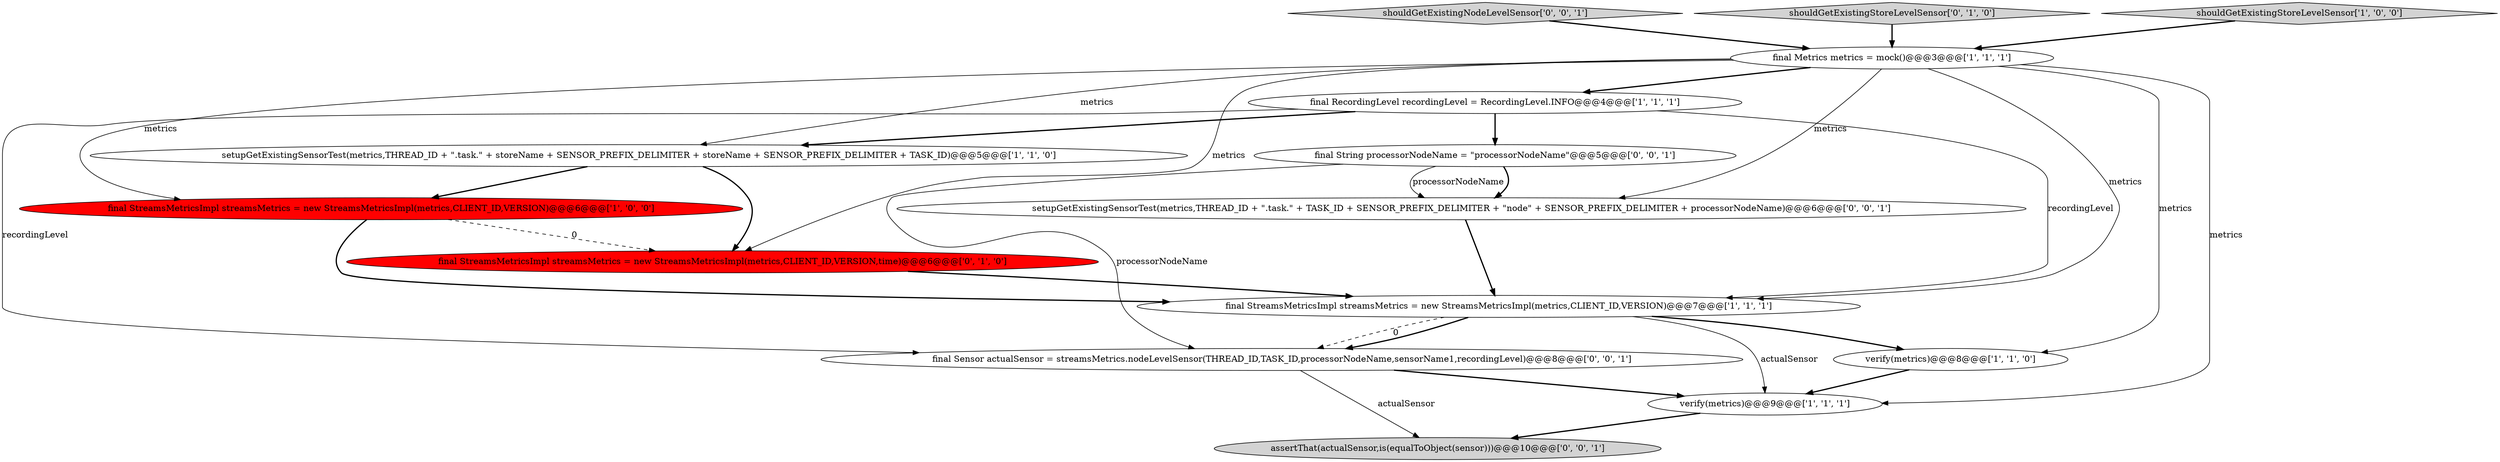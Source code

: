 digraph {
1 [style = filled, label = "final StreamsMetricsImpl streamsMetrics = new StreamsMetricsImpl(metrics,CLIENT_ID,VERSION)@@@6@@@['1', '0', '0']", fillcolor = red, shape = ellipse image = "AAA1AAABBB1BBB"];
11 [style = filled, label = "shouldGetExistingNodeLevelSensor['0', '0', '1']", fillcolor = lightgray, shape = diamond image = "AAA0AAABBB3BBB"];
5 [style = filled, label = "setupGetExistingSensorTest(metrics,THREAD_ID + \".task.\" + storeName + SENSOR_PREFIX_DELIMITER + storeName + SENSOR_PREFIX_DELIMITER + TASK_ID)@@@5@@@['1', '1', '0']", fillcolor = white, shape = ellipse image = "AAA0AAABBB1BBB"];
3 [style = filled, label = "final RecordingLevel recordingLevel = RecordingLevel.INFO@@@4@@@['1', '1', '1']", fillcolor = white, shape = ellipse image = "AAA0AAABBB1BBB"];
7 [style = filled, label = "verify(metrics)@@@8@@@['1', '1', '0']", fillcolor = white, shape = ellipse image = "AAA0AAABBB1BBB"];
2 [style = filled, label = "verify(metrics)@@@9@@@['1', '1', '1']", fillcolor = white, shape = ellipse image = "AAA0AAABBB1BBB"];
9 [style = filled, label = "final StreamsMetricsImpl streamsMetrics = new StreamsMetricsImpl(metrics,CLIENT_ID,VERSION,time)@@@6@@@['0', '1', '0']", fillcolor = red, shape = ellipse image = "AAA1AAABBB2BBB"];
8 [style = filled, label = "shouldGetExistingStoreLevelSensor['0', '1', '0']", fillcolor = lightgray, shape = diamond image = "AAA0AAABBB2BBB"];
10 [style = filled, label = "setupGetExistingSensorTest(metrics,THREAD_ID + \".task.\" + TASK_ID + SENSOR_PREFIX_DELIMITER + \"node\" + SENSOR_PREFIX_DELIMITER + processorNodeName)@@@6@@@['0', '0', '1']", fillcolor = white, shape = ellipse image = "AAA0AAABBB3BBB"];
14 [style = filled, label = "assertThat(actualSensor,is(equalToObject(sensor)))@@@10@@@['0', '0', '1']", fillcolor = lightgray, shape = ellipse image = "AAA0AAABBB3BBB"];
4 [style = filled, label = "final Metrics metrics = mock()@@@3@@@['1', '1', '1']", fillcolor = white, shape = ellipse image = "AAA0AAABBB1BBB"];
13 [style = filled, label = "final String processorNodeName = \"processorNodeName\"@@@5@@@['0', '0', '1']", fillcolor = white, shape = ellipse image = "AAA0AAABBB3BBB"];
0 [style = filled, label = "shouldGetExistingStoreLevelSensor['1', '0', '0']", fillcolor = lightgray, shape = diamond image = "AAA0AAABBB1BBB"];
6 [style = filled, label = "final StreamsMetricsImpl streamsMetrics = new StreamsMetricsImpl(metrics,CLIENT_ID,VERSION)@@@7@@@['1', '1', '1']", fillcolor = white, shape = ellipse image = "AAA0AAABBB1BBB"];
12 [style = filled, label = "final Sensor actualSensor = streamsMetrics.nodeLevelSensor(THREAD_ID,TASK_ID,processorNodeName,sensorName1,recordingLevel)@@@8@@@['0', '0', '1']", fillcolor = white, shape = ellipse image = "AAA0AAABBB3BBB"];
13->10 [style = bold, label=""];
4->3 [style = bold, label=""];
5->9 [style = bold, label=""];
11->4 [style = bold, label=""];
4->1 [style = solid, label="metrics"];
1->9 [style = dashed, label="0"];
4->5 [style = solid, label="metrics"];
10->6 [style = bold, label=""];
13->10 [style = solid, label="processorNodeName"];
13->12 [style = solid, label="processorNodeName"];
9->6 [style = bold, label=""];
6->2 [style = solid, label="actualSensor"];
6->12 [style = dashed, label="0"];
5->1 [style = bold, label=""];
12->2 [style = bold, label=""];
3->5 [style = bold, label=""];
1->6 [style = bold, label=""];
0->4 [style = bold, label=""];
7->2 [style = bold, label=""];
2->14 [style = bold, label=""];
4->9 [style = solid, label="metrics"];
4->6 [style = solid, label="metrics"];
3->13 [style = bold, label=""];
3->6 [style = solid, label="recordingLevel"];
4->10 [style = solid, label="metrics"];
4->2 [style = solid, label="metrics"];
8->4 [style = bold, label=""];
6->7 [style = bold, label=""];
3->12 [style = solid, label="recordingLevel"];
12->14 [style = solid, label="actualSensor"];
4->7 [style = solid, label="metrics"];
6->12 [style = bold, label=""];
}

